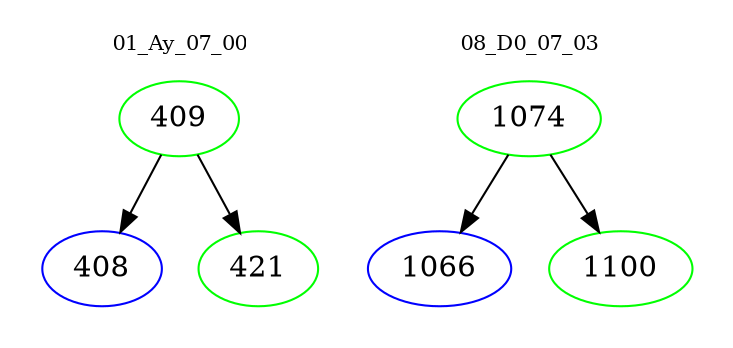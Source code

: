digraph{
subgraph cluster_0 {
color = white
label = "01_Ay_07_00";
fontsize=10;
T0_409 [label="409", color="green"]
T0_409 -> T0_408 [color="black"]
T0_408 [label="408", color="blue"]
T0_409 -> T0_421 [color="black"]
T0_421 [label="421", color="green"]
}
subgraph cluster_1 {
color = white
label = "08_D0_07_03";
fontsize=10;
T1_1074 [label="1074", color="green"]
T1_1074 -> T1_1066 [color="black"]
T1_1066 [label="1066", color="blue"]
T1_1074 -> T1_1100 [color="black"]
T1_1100 [label="1100", color="green"]
}
}
